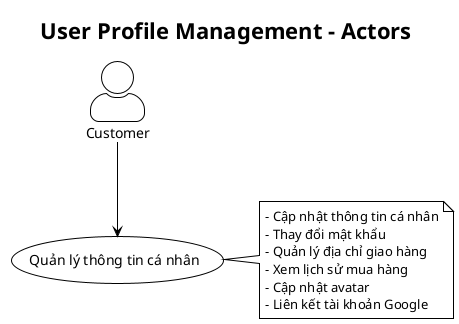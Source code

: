 @startuml User Profile Management Actor
!theme plain
skinparam backgroundColor white
skinparam actorStyle awesome

title User Profile Management - Actors

actor "Customer" as Customer
usecase "Quản lý thông tin cá nhân" as UC_Profile

Customer --> UC_Profile

note right of UC_Profile
  - Cập nhật thông tin cá nhân
  - Thay đổi mật khẩu
  - Quản lý địa chỉ giao hàng
  - Xem lịch sử mua hàng
  - Cập nhật avatar
  - Liên kết tài khoản Google
end note

@enduml
